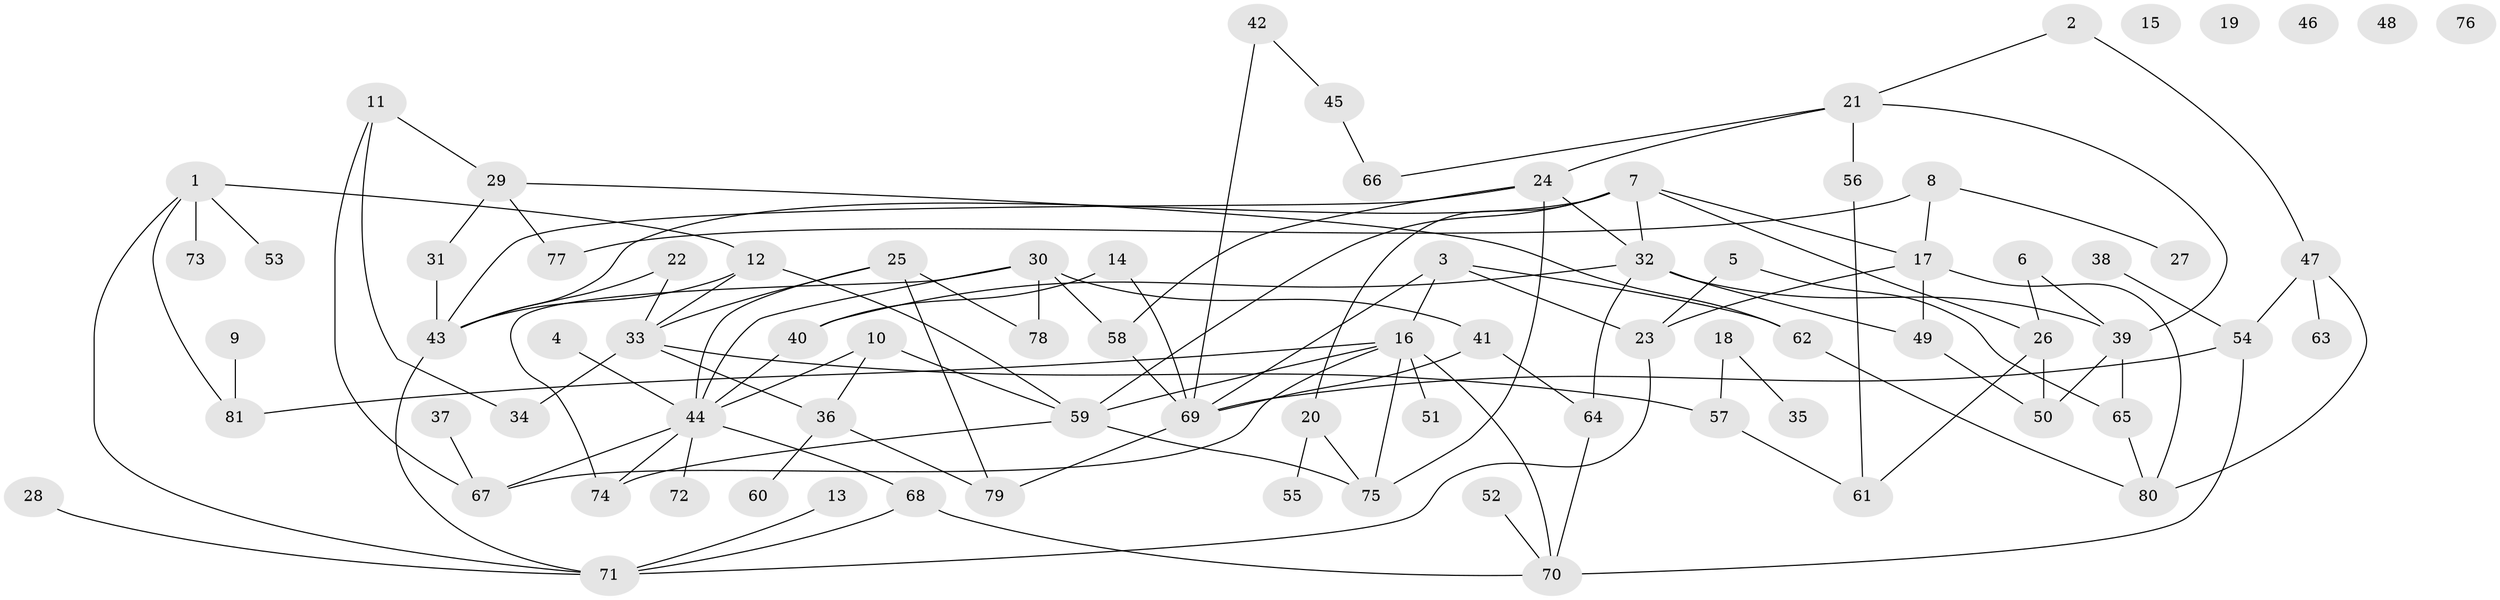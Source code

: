 // coarse degree distribution, {7: 0.1, 8: 0.1, 3: 0.15, 2: 0.2, 5: 0.2, 4: 0.15, 9: 0.05, 6: 0.05}
// Generated by graph-tools (version 1.1) at 2025/35/03/04/25 23:35:44]
// undirected, 81 vertices, 120 edges
graph export_dot {
  node [color=gray90,style=filled];
  1;
  2;
  3;
  4;
  5;
  6;
  7;
  8;
  9;
  10;
  11;
  12;
  13;
  14;
  15;
  16;
  17;
  18;
  19;
  20;
  21;
  22;
  23;
  24;
  25;
  26;
  27;
  28;
  29;
  30;
  31;
  32;
  33;
  34;
  35;
  36;
  37;
  38;
  39;
  40;
  41;
  42;
  43;
  44;
  45;
  46;
  47;
  48;
  49;
  50;
  51;
  52;
  53;
  54;
  55;
  56;
  57;
  58;
  59;
  60;
  61;
  62;
  63;
  64;
  65;
  66;
  67;
  68;
  69;
  70;
  71;
  72;
  73;
  74;
  75;
  76;
  77;
  78;
  79;
  80;
  81;
  1 -- 12;
  1 -- 53;
  1 -- 71;
  1 -- 73;
  1 -- 81;
  2 -- 21;
  2 -- 47;
  3 -- 16;
  3 -- 23;
  3 -- 62;
  3 -- 69;
  4 -- 44;
  5 -- 23;
  5 -- 65;
  6 -- 26;
  6 -- 39;
  7 -- 17;
  7 -- 20;
  7 -- 26;
  7 -- 32;
  7 -- 43;
  7 -- 59;
  8 -- 17;
  8 -- 27;
  8 -- 77;
  9 -- 81;
  10 -- 36;
  10 -- 44;
  10 -- 59;
  11 -- 29;
  11 -- 34;
  11 -- 67;
  12 -- 33;
  12 -- 43;
  12 -- 59;
  13 -- 71;
  14 -- 40;
  14 -- 69;
  16 -- 51;
  16 -- 59;
  16 -- 67;
  16 -- 70;
  16 -- 75;
  16 -- 81;
  17 -- 23;
  17 -- 49;
  17 -- 80;
  18 -- 35;
  18 -- 57;
  20 -- 55;
  20 -- 75;
  21 -- 24;
  21 -- 39;
  21 -- 56;
  21 -- 66;
  22 -- 33;
  22 -- 43;
  23 -- 71;
  24 -- 32;
  24 -- 43;
  24 -- 58;
  24 -- 75;
  25 -- 33;
  25 -- 44;
  25 -- 78;
  25 -- 79;
  26 -- 50;
  26 -- 61;
  28 -- 71;
  29 -- 31;
  29 -- 62;
  29 -- 77;
  30 -- 41;
  30 -- 44;
  30 -- 58;
  30 -- 74;
  30 -- 78;
  31 -- 43;
  32 -- 39;
  32 -- 40;
  32 -- 49;
  32 -- 64;
  33 -- 34;
  33 -- 36;
  33 -- 57;
  36 -- 60;
  36 -- 79;
  37 -- 67;
  38 -- 54;
  39 -- 50;
  39 -- 65;
  40 -- 44;
  41 -- 64;
  41 -- 69;
  42 -- 45;
  42 -- 69;
  43 -- 71;
  44 -- 67;
  44 -- 68;
  44 -- 72;
  44 -- 74;
  45 -- 66;
  47 -- 54;
  47 -- 63;
  47 -- 80;
  49 -- 50;
  52 -- 70;
  54 -- 69;
  54 -- 70;
  56 -- 61;
  57 -- 61;
  58 -- 69;
  59 -- 74;
  59 -- 75;
  62 -- 80;
  64 -- 70;
  65 -- 80;
  68 -- 70;
  68 -- 71;
  69 -- 79;
}
